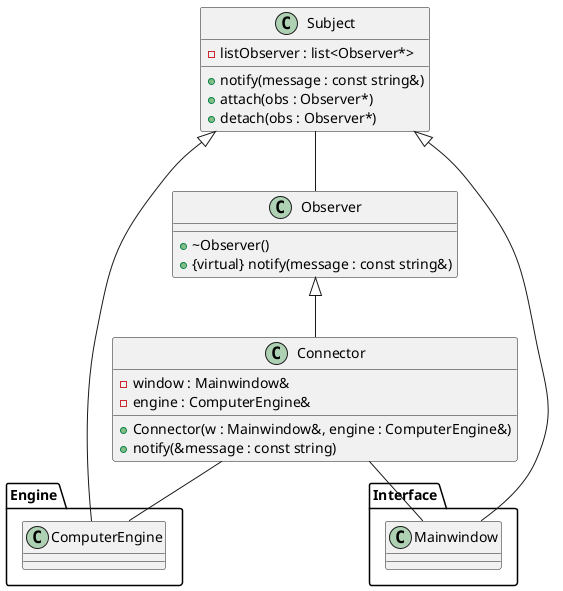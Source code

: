 @startuml
class Observer {
  + ~Observer()
  + {virtual} notify(message : const string&)
}

class Subject {
  - listObserver : list<Observer*>
  + notify(message : const string&)
  + attach(obs : Observer*)
  + detach(obs : Observer*)
}


class Connector {
  - window : Mainwindow&
  - engine : ComputerEngine&
  + Connector(w : Mainwindow&, engine : ComputerEngine&)
  + notify(&message : const string)
}

package Engine {
class ComputerEngine {}
}

package Interface {
class Mainwindow
}

Observer <|-- Connector
Connector -- Mainwindow
Connector -- ComputerEngine
Subject -- Observer
Subject <|-- Mainwindow
Subject <|-- ComputerEngine
@enduml
